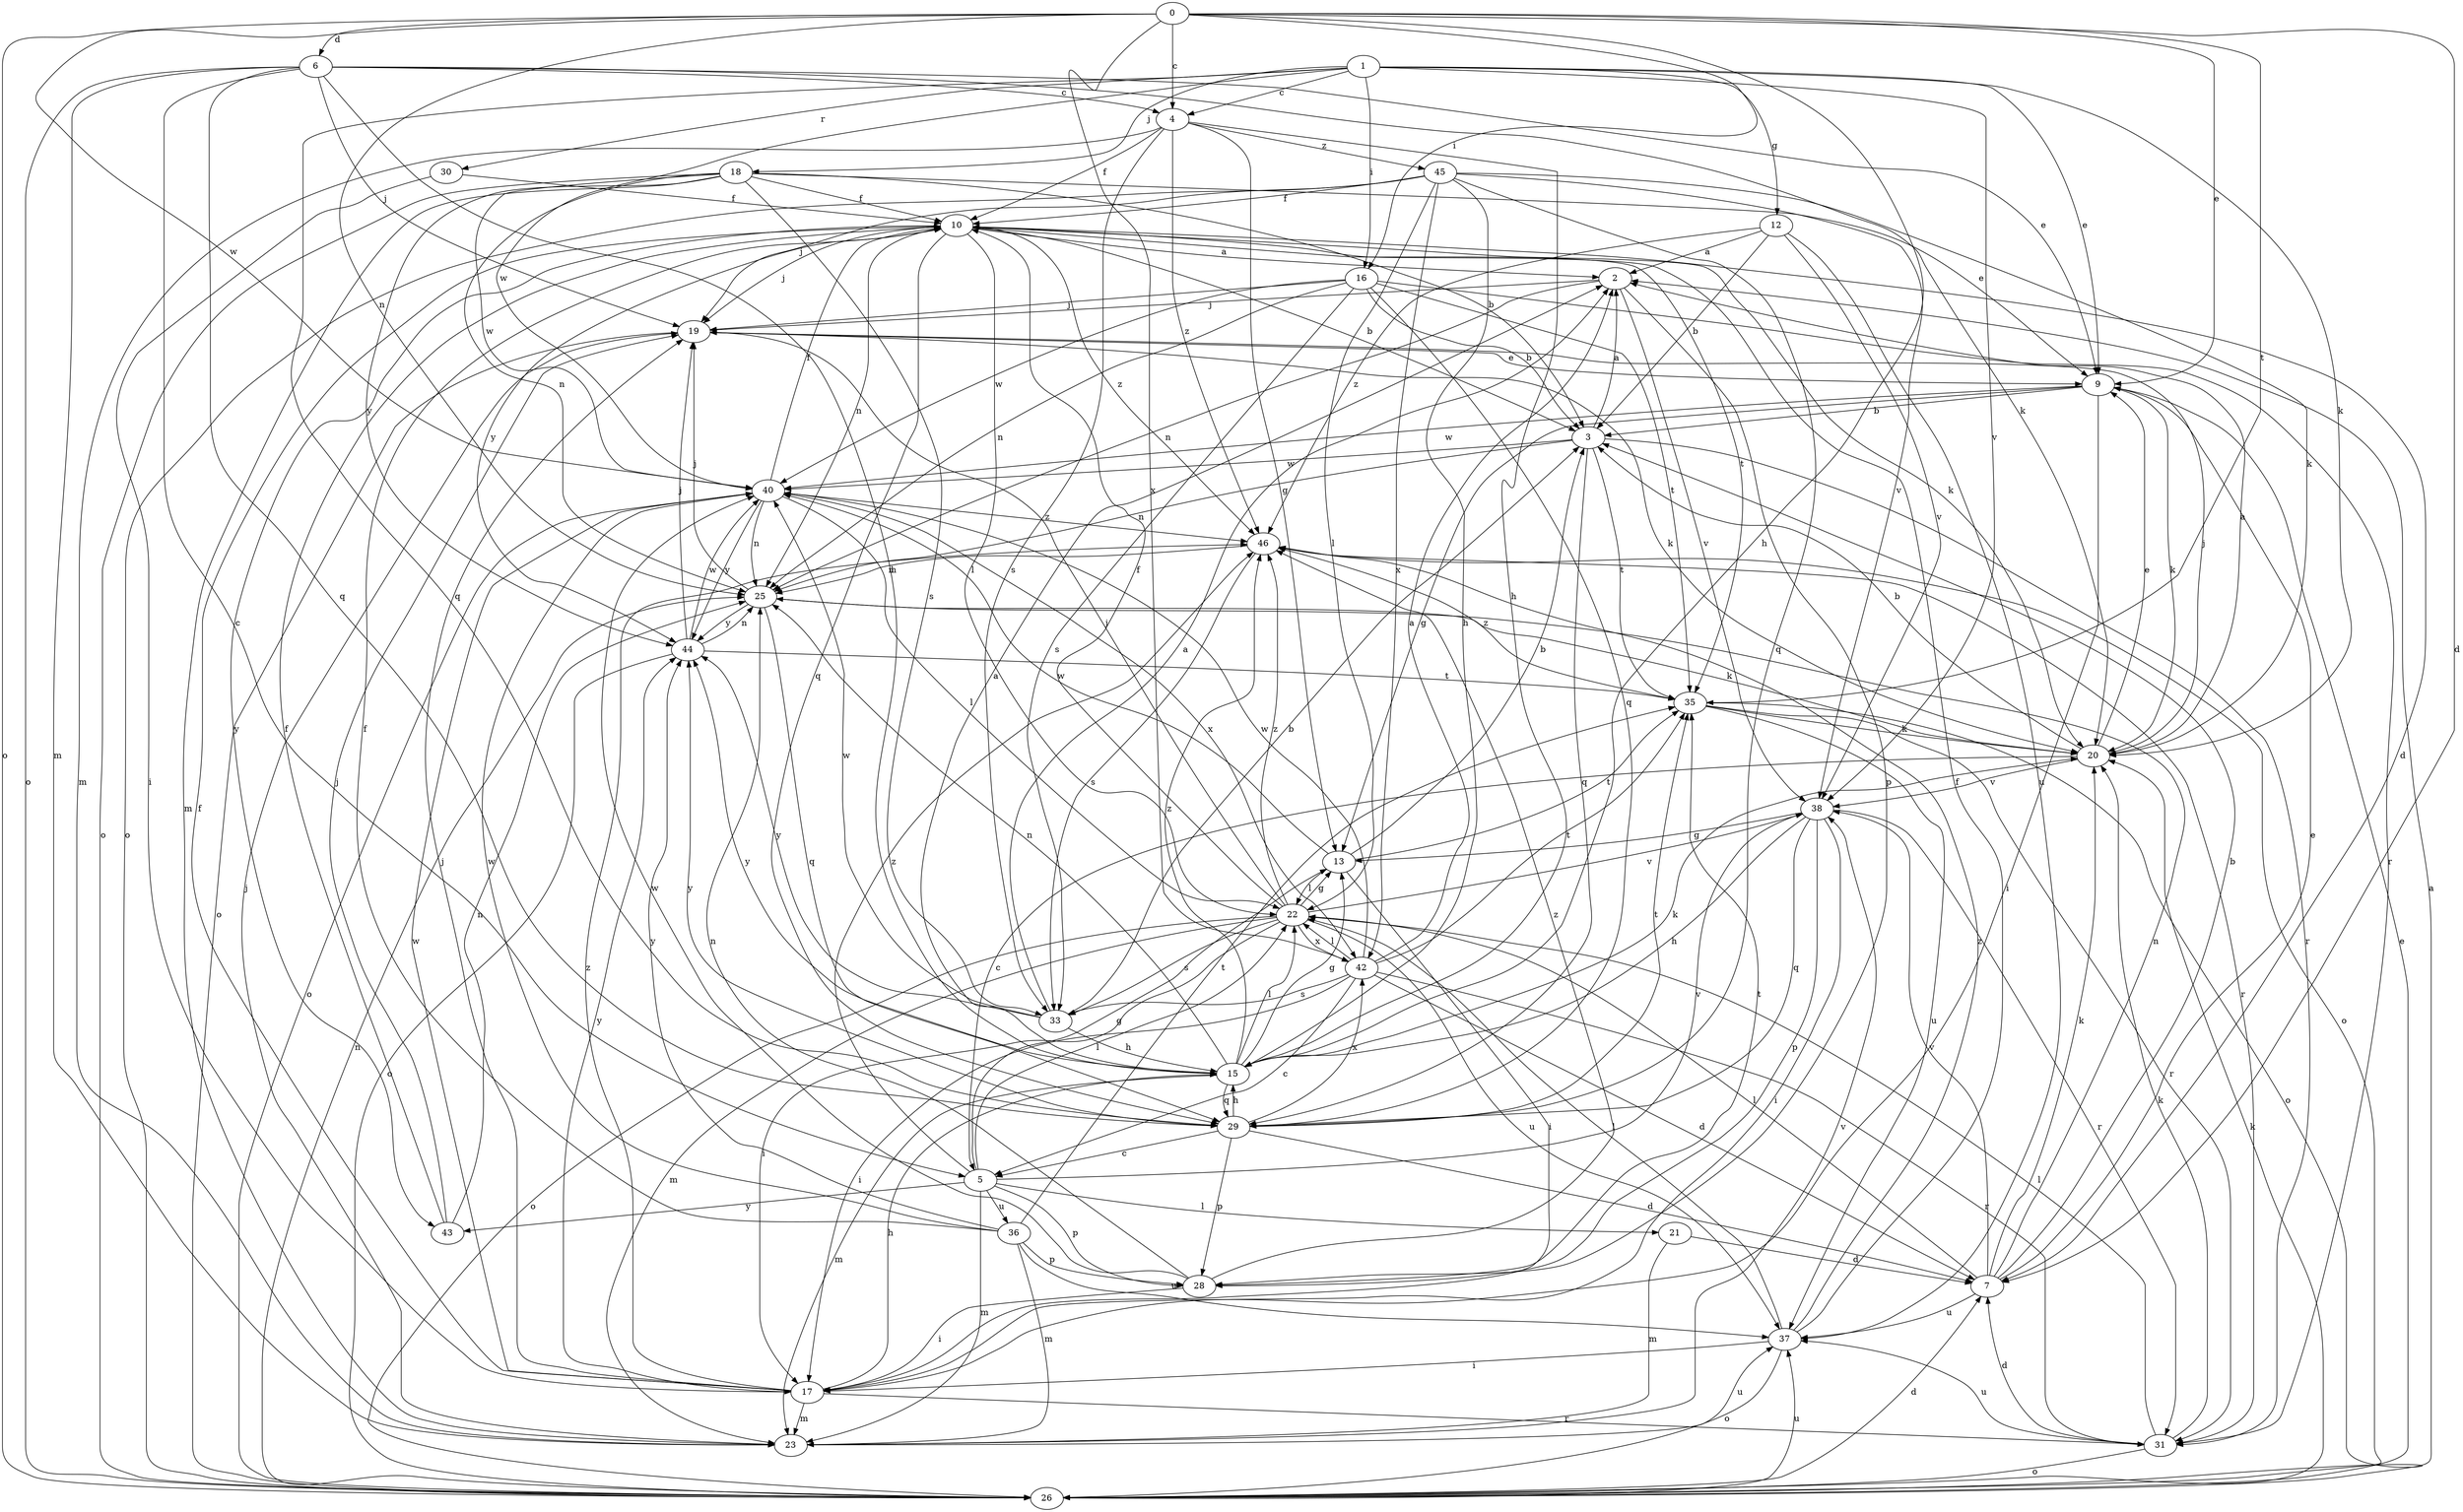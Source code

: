strict digraph  {
0;
1;
2;
3;
4;
5;
6;
7;
9;
10;
12;
13;
15;
16;
17;
18;
19;
20;
21;
22;
23;
25;
26;
28;
29;
30;
31;
33;
35;
36;
37;
38;
40;
42;
43;
44;
45;
46;
0 -> 4  [label=c];
0 -> 6  [label=d];
0 -> 7  [label=d];
0 -> 9  [label=e];
0 -> 15  [label=h];
0 -> 16  [label=i];
0 -> 25  [label=n];
0 -> 26  [label=o];
0 -> 35  [label=t];
0 -> 40  [label=w];
0 -> 42  [label=x];
1 -> 4  [label=c];
1 -> 9  [label=e];
1 -> 12  [label=g];
1 -> 16  [label=i];
1 -> 18  [label=j];
1 -> 20  [label=k];
1 -> 29  [label=q];
1 -> 30  [label=r];
1 -> 38  [label=v];
1 -> 40  [label=w];
2 -> 19  [label=j];
2 -> 25  [label=n];
2 -> 28  [label=p];
2 -> 38  [label=v];
3 -> 2  [label=a];
3 -> 25  [label=n];
3 -> 29  [label=q];
3 -> 31  [label=r];
3 -> 35  [label=t];
3 -> 40  [label=w];
4 -> 10  [label=f];
4 -> 13  [label=g];
4 -> 15  [label=h];
4 -> 23  [label=m];
4 -> 33  [label=s];
4 -> 45  [label=z];
4 -> 46  [label=z];
5 -> 13  [label=g];
5 -> 21  [label=l];
5 -> 22  [label=l];
5 -> 23  [label=m];
5 -> 28  [label=p];
5 -> 36  [label=u];
5 -> 38  [label=v];
5 -> 43  [label=y];
5 -> 46  [label=z];
6 -> 4  [label=c];
6 -> 5  [label=c];
6 -> 9  [label=e];
6 -> 15  [label=h];
6 -> 19  [label=j];
6 -> 20  [label=k];
6 -> 23  [label=m];
6 -> 26  [label=o];
6 -> 29  [label=q];
7 -> 3  [label=b];
7 -> 9  [label=e];
7 -> 20  [label=k];
7 -> 22  [label=l];
7 -> 25  [label=n];
7 -> 37  [label=u];
7 -> 38  [label=v];
9 -> 3  [label=b];
9 -> 13  [label=g];
9 -> 17  [label=i];
9 -> 20  [label=k];
9 -> 40  [label=w];
10 -> 2  [label=a];
10 -> 3  [label=b];
10 -> 7  [label=d];
10 -> 19  [label=j];
10 -> 20  [label=k];
10 -> 22  [label=l];
10 -> 25  [label=n];
10 -> 29  [label=q];
10 -> 35  [label=t];
10 -> 43  [label=y];
10 -> 44  [label=y];
10 -> 46  [label=z];
12 -> 2  [label=a];
12 -> 3  [label=b];
12 -> 37  [label=u];
12 -> 38  [label=v];
12 -> 46  [label=z];
13 -> 3  [label=b];
13 -> 17  [label=i];
13 -> 22  [label=l];
13 -> 35  [label=t];
13 -> 40  [label=w];
15 -> 2  [label=a];
15 -> 13  [label=g];
15 -> 20  [label=k];
15 -> 22  [label=l];
15 -> 23  [label=m];
15 -> 25  [label=n];
15 -> 29  [label=q];
15 -> 44  [label=y];
15 -> 46  [label=z];
16 -> 3  [label=b];
16 -> 19  [label=j];
16 -> 25  [label=n];
16 -> 29  [label=q];
16 -> 31  [label=r];
16 -> 33  [label=s];
16 -> 35  [label=t];
16 -> 40  [label=w];
17 -> 10  [label=f];
17 -> 15  [label=h];
17 -> 19  [label=j];
17 -> 23  [label=m];
17 -> 31  [label=r];
17 -> 40  [label=w];
17 -> 44  [label=y];
17 -> 46  [label=z];
18 -> 3  [label=b];
18 -> 9  [label=e];
18 -> 10  [label=f];
18 -> 23  [label=m];
18 -> 25  [label=n];
18 -> 26  [label=o];
18 -> 33  [label=s];
18 -> 40  [label=w];
18 -> 44  [label=y];
19 -> 9  [label=e];
19 -> 20  [label=k];
19 -> 26  [label=o];
20 -> 2  [label=a];
20 -> 3  [label=b];
20 -> 5  [label=c];
20 -> 9  [label=e];
20 -> 19  [label=j];
20 -> 38  [label=v];
21 -> 7  [label=d];
21 -> 23  [label=m];
22 -> 10  [label=f];
22 -> 13  [label=g];
22 -> 17  [label=i];
22 -> 19  [label=j];
22 -> 23  [label=m];
22 -> 26  [label=o];
22 -> 33  [label=s];
22 -> 37  [label=u];
22 -> 38  [label=v];
22 -> 42  [label=x];
22 -> 46  [label=z];
23 -> 19  [label=j];
23 -> 37  [label=u];
23 -> 38  [label=v];
25 -> 19  [label=j];
25 -> 20  [label=k];
25 -> 29  [label=q];
25 -> 44  [label=y];
26 -> 2  [label=a];
26 -> 7  [label=d];
26 -> 9  [label=e];
26 -> 20  [label=k];
26 -> 25  [label=n];
26 -> 37  [label=u];
28 -> 17  [label=i];
28 -> 25  [label=n];
28 -> 35  [label=t];
28 -> 40  [label=w];
28 -> 46  [label=z];
29 -> 5  [label=c];
29 -> 7  [label=d];
29 -> 15  [label=h];
29 -> 28  [label=p];
29 -> 35  [label=t];
29 -> 42  [label=x];
29 -> 44  [label=y];
30 -> 10  [label=f];
30 -> 17  [label=i];
31 -> 7  [label=d];
31 -> 20  [label=k];
31 -> 22  [label=l];
31 -> 26  [label=o];
31 -> 37  [label=u];
33 -> 2  [label=a];
33 -> 3  [label=b];
33 -> 15  [label=h];
33 -> 40  [label=w];
33 -> 44  [label=y];
35 -> 20  [label=k];
35 -> 26  [label=o];
35 -> 31  [label=r];
35 -> 37  [label=u];
35 -> 46  [label=z];
36 -> 10  [label=f];
36 -> 23  [label=m];
36 -> 28  [label=p];
36 -> 35  [label=t];
36 -> 37  [label=u];
36 -> 40  [label=w];
36 -> 44  [label=y];
37 -> 10  [label=f];
37 -> 17  [label=i];
37 -> 22  [label=l];
37 -> 26  [label=o];
37 -> 46  [label=z];
38 -> 13  [label=g];
38 -> 15  [label=h];
38 -> 17  [label=i];
38 -> 28  [label=p];
38 -> 29  [label=q];
38 -> 31  [label=r];
40 -> 10  [label=f];
40 -> 22  [label=l];
40 -> 25  [label=n];
40 -> 26  [label=o];
40 -> 42  [label=x];
40 -> 44  [label=y];
40 -> 46  [label=z];
42 -> 2  [label=a];
42 -> 5  [label=c];
42 -> 7  [label=d];
42 -> 17  [label=i];
42 -> 22  [label=l];
42 -> 31  [label=r];
42 -> 33  [label=s];
42 -> 35  [label=t];
42 -> 40  [label=w];
43 -> 10  [label=f];
43 -> 19  [label=j];
43 -> 25  [label=n];
44 -> 19  [label=j];
44 -> 25  [label=n];
44 -> 26  [label=o];
44 -> 35  [label=t];
44 -> 40  [label=w];
45 -> 10  [label=f];
45 -> 15  [label=h];
45 -> 19  [label=j];
45 -> 20  [label=k];
45 -> 22  [label=l];
45 -> 26  [label=o];
45 -> 29  [label=q];
45 -> 38  [label=v];
45 -> 42  [label=x];
46 -> 25  [label=n];
46 -> 26  [label=o];
46 -> 31  [label=r];
46 -> 33  [label=s];
}
